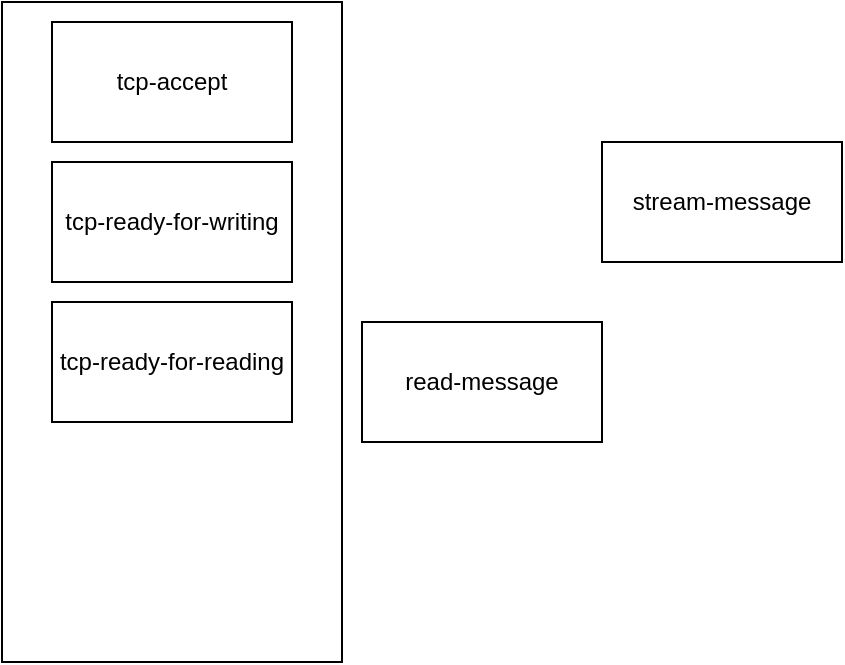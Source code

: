 <mxfile version="21.6.8" type="device">
  <diagram name="Page-1" id="QMfyuoMQl1xUIQRaa-dy">
    <mxGraphModel dx="1125" dy="788" grid="1" gridSize="10" guides="1" tooltips="1" connect="1" arrows="1" fold="1" page="1" pageScale="1" pageWidth="3300" pageHeight="4681" math="0" shadow="0">
      <root>
        <mxCell id="0" />
        <mxCell id="1" parent="0" />
        <mxCell id="lKqO5cnzOSZIgqLOtQtV-1" value="" style="rounded=0;whiteSpace=wrap;html=1;" vertex="1" parent="1">
          <mxGeometry x="30" y="250" width="170" height="330" as="geometry" />
        </mxCell>
        <mxCell id="lKqO5cnzOSZIgqLOtQtV-2" value="tcp-accept" style="rounded=0;whiteSpace=wrap;html=1;" vertex="1" parent="1">
          <mxGeometry x="55" y="260" width="120" height="60" as="geometry" />
        </mxCell>
        <mxCell id="lKqO5cnzOSZIgqLOtQtV-3" value="tcp-ready-for-reading" style="rounded=0;whiteSpace=wrap;html=1;" vertex="1" parent="1">
          <mxGeometry x="55" y="400" width="120" height="60" as="geometry" />
        </mxCell>
        <mxCell id="lKqO5cnzOSZIgqLOtQtV-4" value="tcp-ready-for-writing" style="rounded=0;whiteSpace=wrap;html=1;" vertex="1" parent="1">
          <mxGeometry x="55" y="330" width="120" height="60" as="geometry" />
        </mxCell>
        <mxCell id="lKqO5cnzOSZIgqLOtQtV-5" value="stream-message" style="rounded=0;whiteSpace=wrap;html=1;" vertex="1" parent="1">
          <mxGeometry x="330" y="320" width="120" height="60" as="geometry" />
        </mxCell>
        <mxCell id="lKqO5cnzOSZIgqLOtQtV-8" value="read-message" style="rounded=0;whiteSpace=wrap;html=1;" vertex="1" parent="1">
          <mxGeometry x="210" y="410" width="120" height="60" as="geometry" />
        </mxCell>
      </root>
    </mxGraphModel>
  </diagram>
</mxfile>
